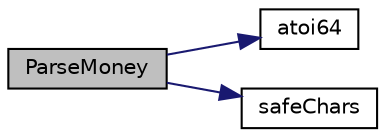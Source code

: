 digraph "ParseMoney"
{
  edge [fontname="Helvetica",fontsize="10",labelfontname="Helvetica",labelfontsize="10"];
  node [fontname="Helvetica",fontsize="10",shape=record];
  rankdir="LR";
  Node6201 [label="ParseMoney",height=0.2,width=0.4,color="black", fillcolor="grey75", style="filled", fontcolor="black"];
  Node6201 -> Node6202 [color="midnightblue",fontsize="10",style="solid",fontname="Helvetica"];
  Node6202 [label="atoi64",height=0.2,width=0.4,color="black", fillcolor="white", style="filled",URL="$d8/d3c/util_8h.html#a22916d155600c742c4efad727462588e"];
  Node6201 -> Node6203 [color="midnightblue",fontsize="10",style="solid",fontname="Helvetica"];
  Node6203 [label="safeChars",height=0.2,width=0.4,color="black", fillcolor="white", style="filled",URL="$df/d2d/util_8cpp.html#a6d092bd7c79da717e183a52d90e0e61f"];
}
